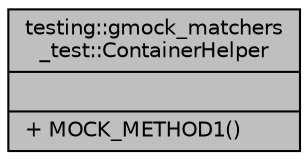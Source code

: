 digraph "testing::gmock_matchers_test::ContainerHelper"
{
 // LATEX_PDF_SIZE
  bgcolor="transparent";
  edge [fontname="Helvetica",fontsize="10",labelfontname="Helvetica",labelfontsize="10"];
  node [fontname="Helvetica",fontsize="10",shape=record];
  Node1 [label="{testing::gmock_matchers\l_test::ContainerHelper\n||+ MOCK_METHOD1()\l}",height=0.2,width=0.4,color="black", fillcolor="grey75", style="filled", fontcolor="black",tooltip=" "];
}
